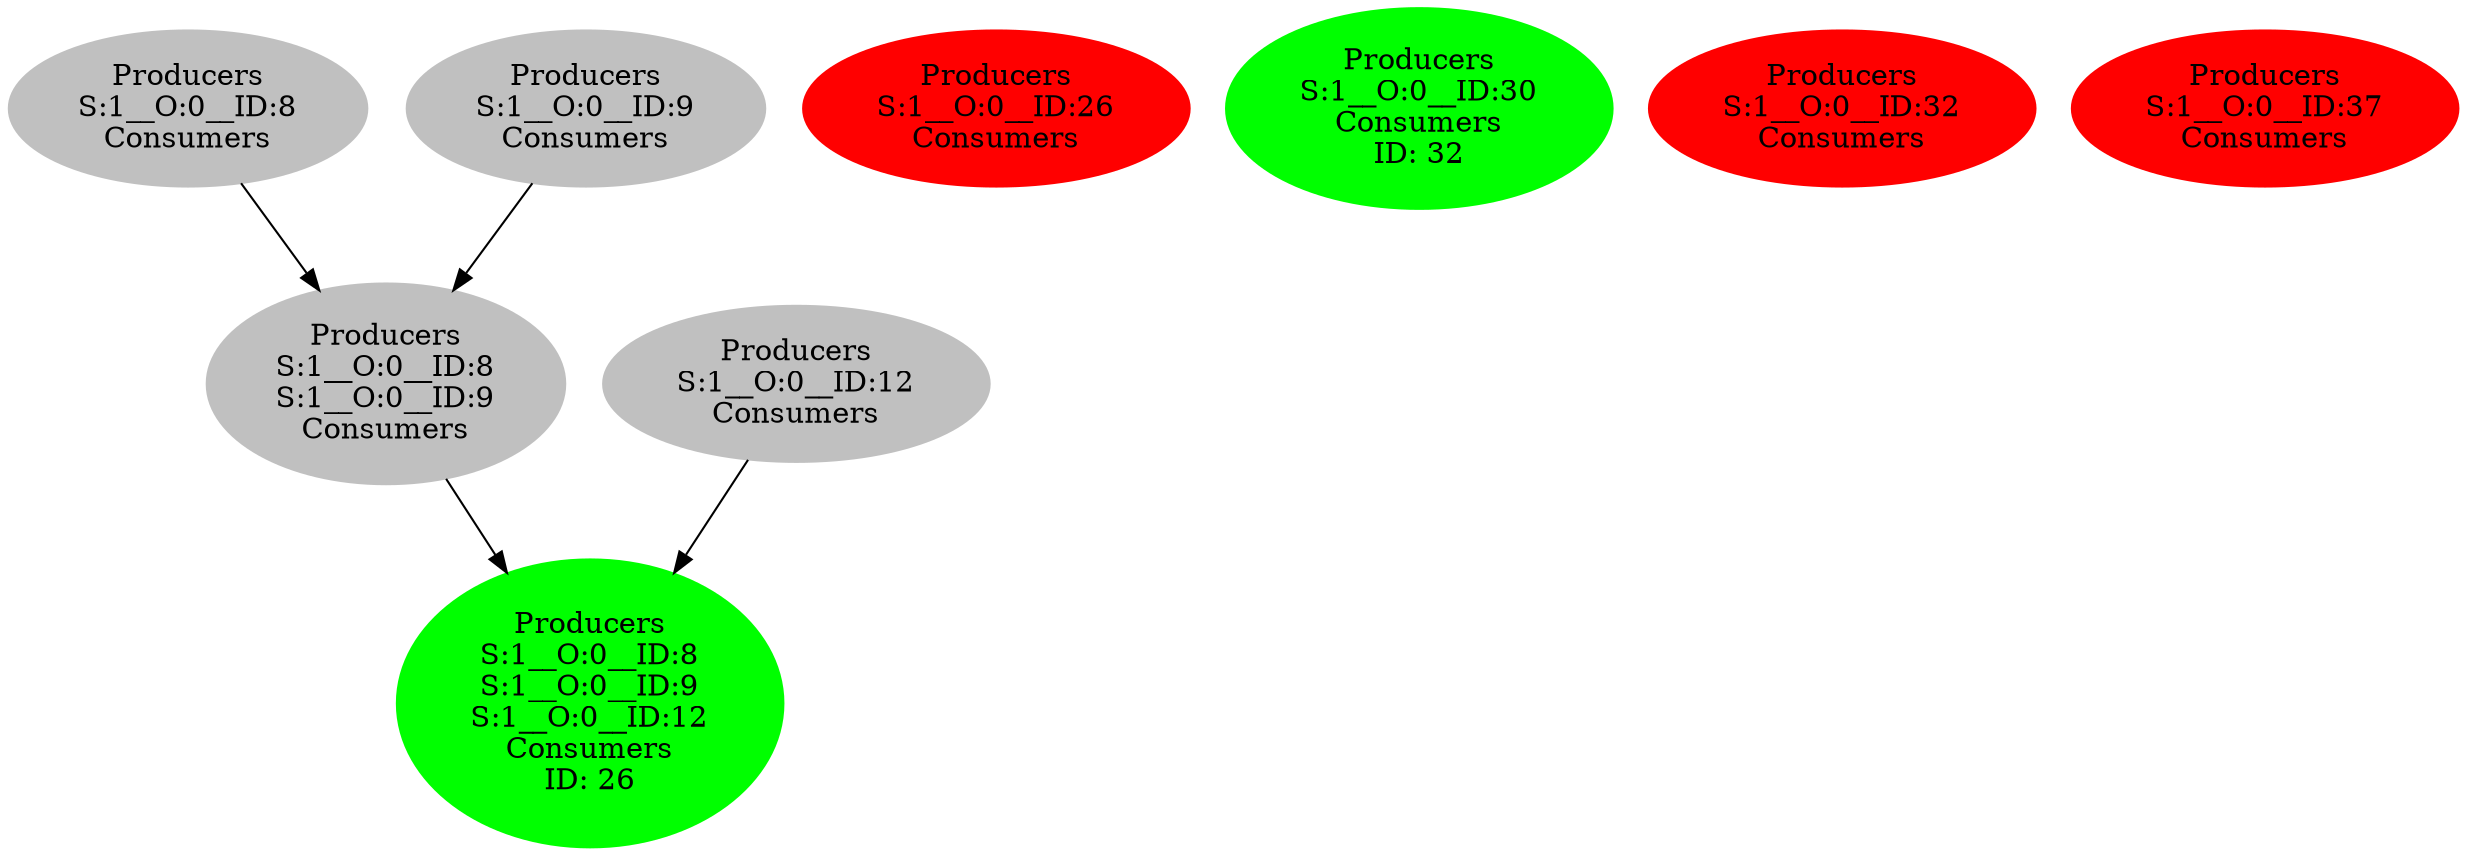 strict digraph  {
0 [color=grey, label="Producers
S:1__O:0__ID:8
Consumers
", style=filled];
1 [color=grey, label="Producers
S:1__O:0__ID:8
S:1__O:0__ID:9
Consumers
", style=filled];
2 [color=green, label="Producers
S:1__O:0__ID:8
S:1__O:0__ID:9
S:1__O:0__ID:12
Consumers
ID: 26", style=filled];
3 [color=grey, label="Producers
S:1__O:0__ID:9
Consumers
", style=filled];
4 [color=grey, label="Producers
S:1__O:0__ID:12
Consumers
", style=filled];
5 [color=red, label="Producers
S:1__O:0__ID:26
Consumers
", style=filled];
6 [color=green, label="Producers
S:1__O:0__ID:30
Consumers
ID: 32", style=filled];
7 [color=red, label="Producers
S:1__O:0__ID:32
Consumers
", style=filled];
8 [color=red, label="Producers
S:1__O:0__ID:37
Consumers
", style=filled];
0 -> 1;
1 -> 2;
3 -> 1;
4 -> 2;
}
